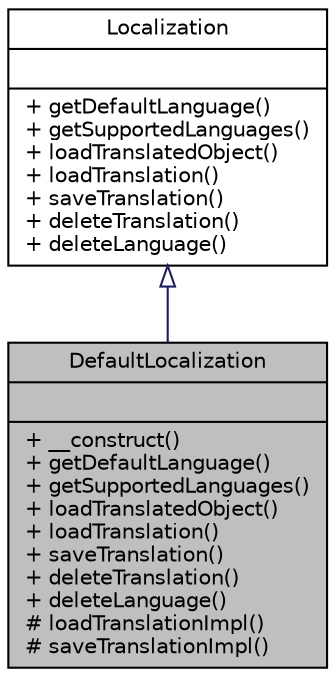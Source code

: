 digraph "DefaultLocalization"
{
  edge [fontname="Helvetica",fontsize="10",labelfontname="Helvetica",labelfontsize="10"];
  node [fontname="Helvetica",fontsize="10",shape=record];
  Node0 [label="{DefaultLocalization\n||+ __construct()\l+ getDefaultLanguage()\l+ getSupportedLanguages()\l+ loadTranslatedObject()\l+ loadTranslation()\l+ saveTranslation()\l+ deleteTranslation()\l+ deleteLanguage()\l# loadTranslationImpl()\l# saveTranslationImpl()\l}",height=0.2,width=0.4,color="black", fillcolor="grey75", style="filled", fontcolor="black"];
  Node1 -> Node0 [dir="back",color="midnightblue",fontsize="10",style="solid",arrowtail="onormal",fontname="Helvetica"];
  Node1 [label="{Localization\n||+ getDefaultLanguage()\l+ getSupportedLanguages()\l+ loadTranslatedObject()\l+ loadTranslation()\l+ saveTranslation()\l+ deleteTranslation()\l+ deleteLanguage()\l}",height=0.2,width=0.4,color="black", fillcolor="white", style="filled",URL="$interfacewcmf_1_1lib_1_1i18n_1_1_localization.html",tooltip="Localization defines the interface for storing localized entity instances and retrieving them back..."];
}
